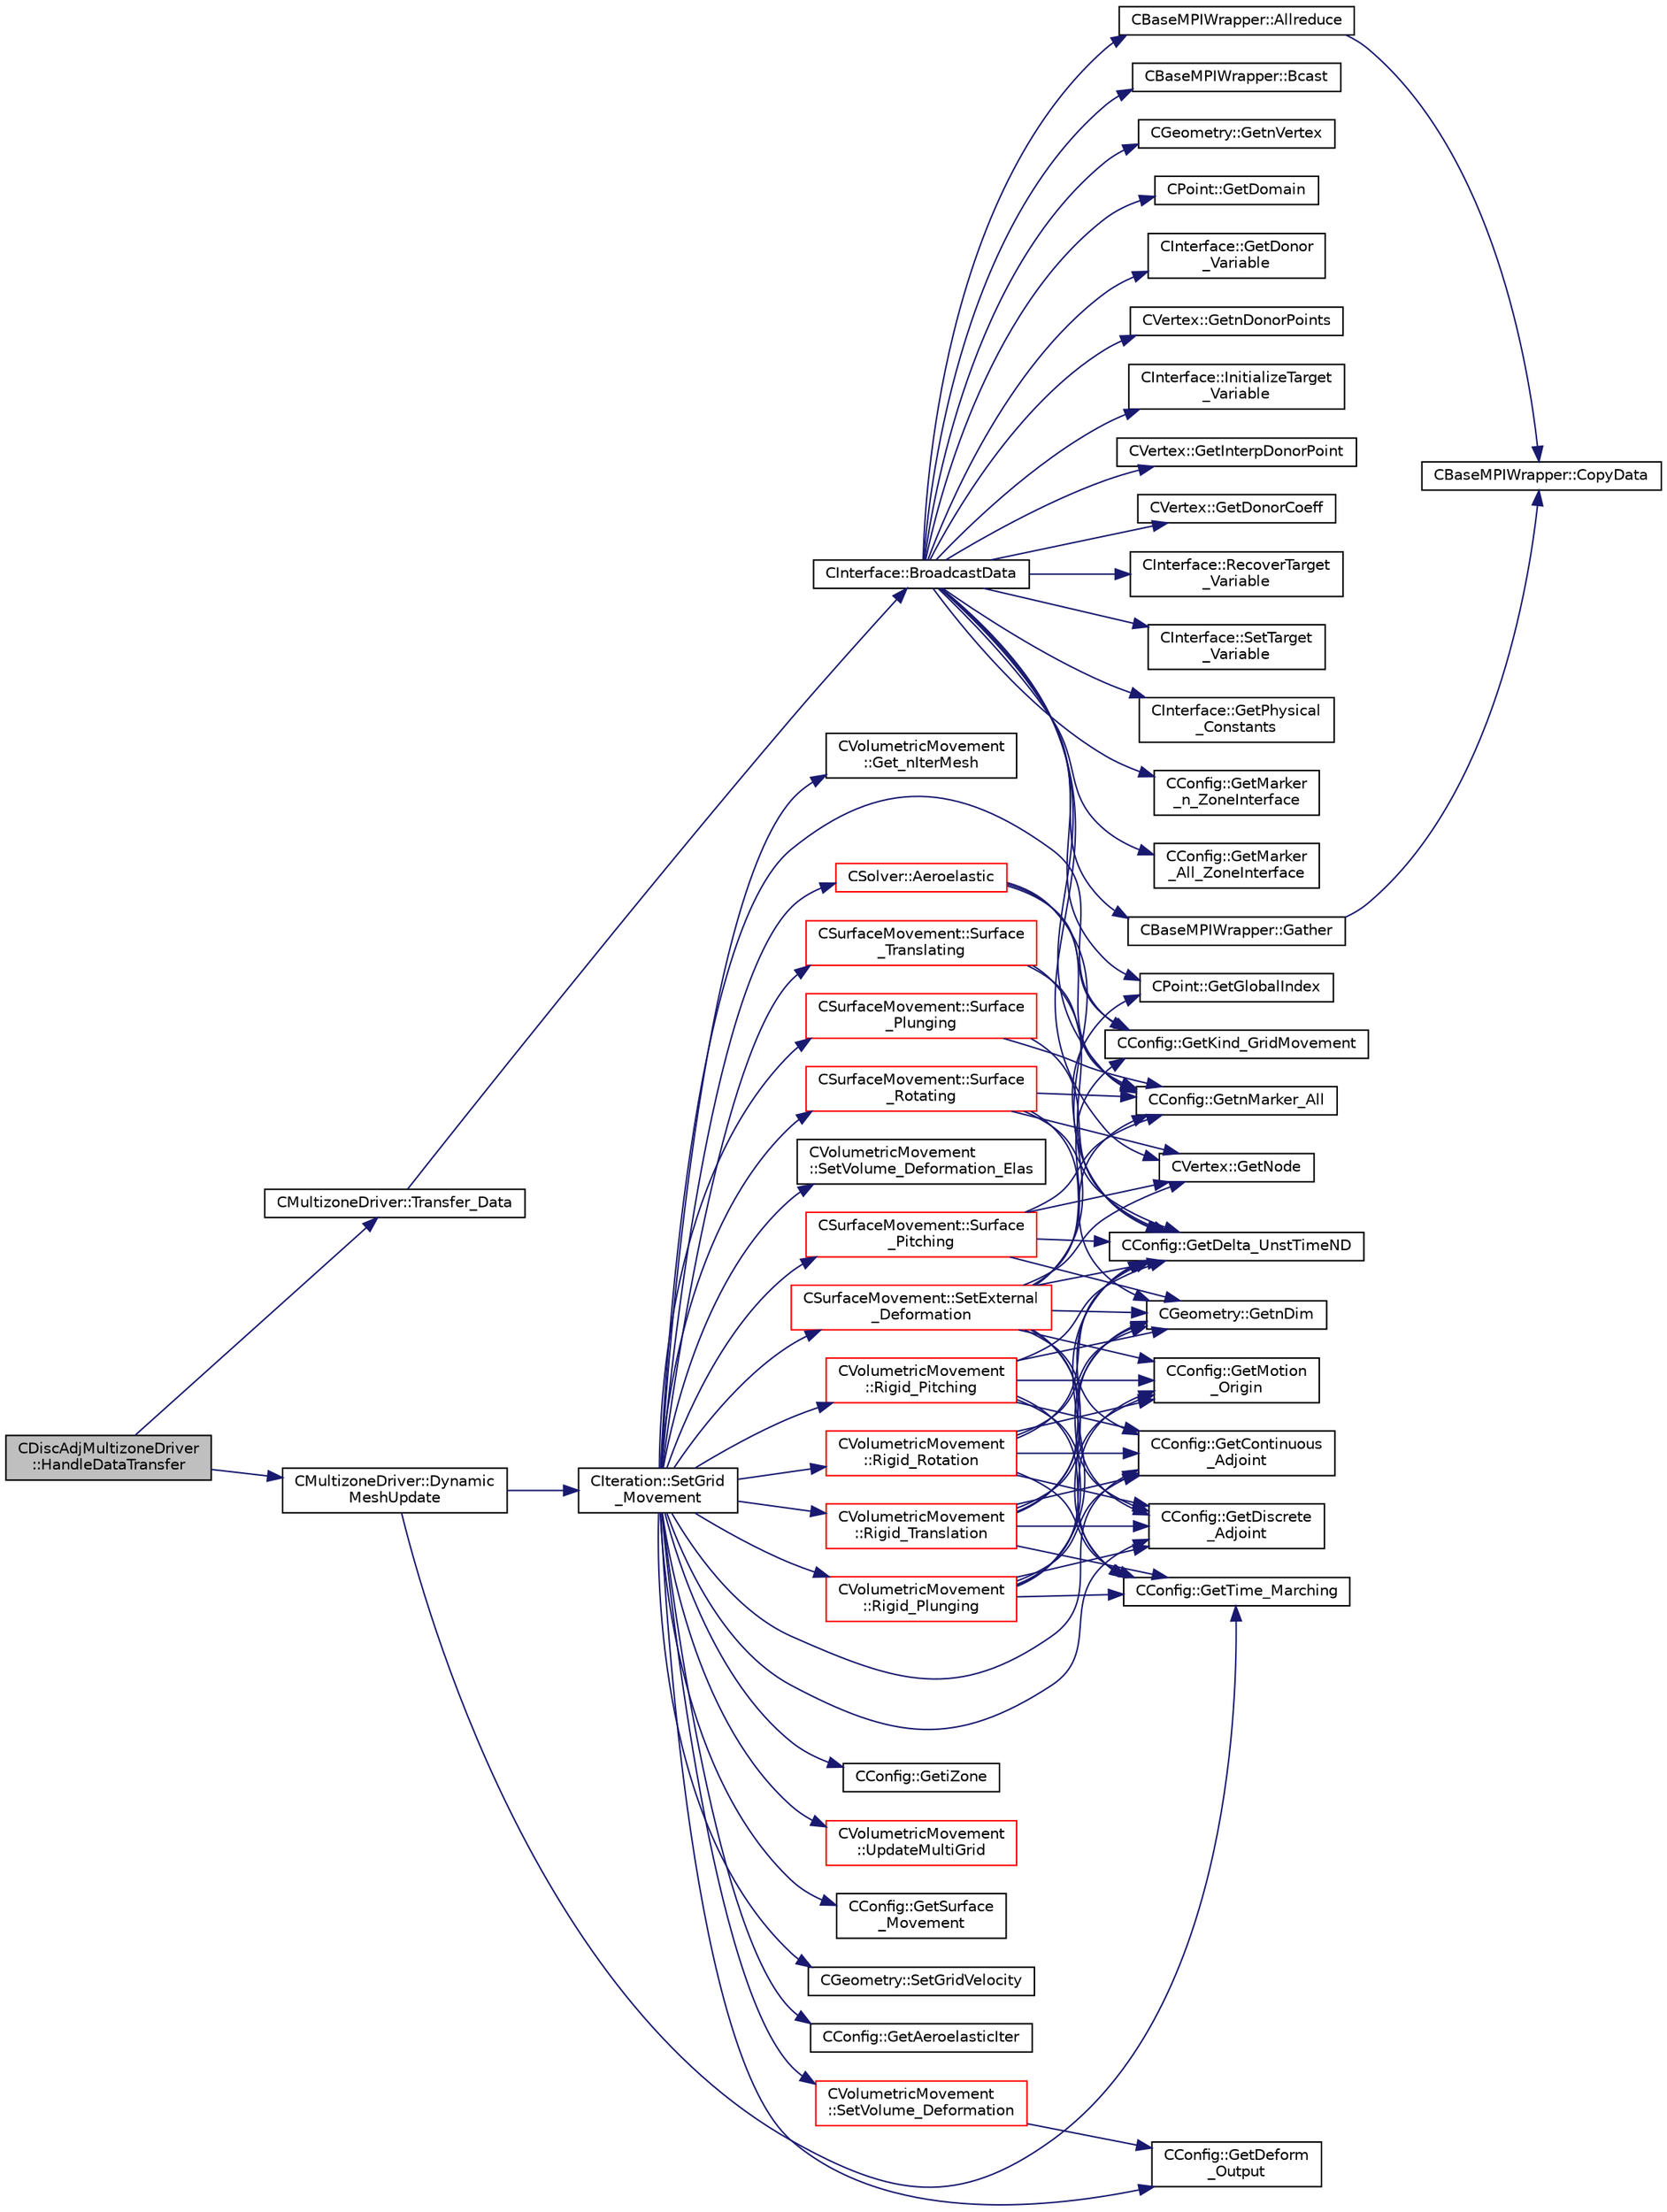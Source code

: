 digraph "CDiscAdjMultizoneDriver::HandleDataTransfer"
{
  edge [fontname="Helvetica",fontsize="10",labelfontname="Helvetica",labelfontsize="10"];
  node [fontname="Helvetica",fontsize="10",shape=record];
  rankdir="LR";
  Node373 [label="CDiscAdjMultizoneDriver\l::HandleDataTransfer",height=0.2,width=0.4,color="black", fillcolor="grey75", style="filled", fontcolor="black"];
  Node373 -> Node374 [color="midnightblue",fontsize="10",style="solid",fontname="Helvetica"];
  Node374 [label="CMultizoneDriver::Transfer_Data",height=0.2,width=0.4,color="black", fillcolor="white", style="filled",URL="$class_c_multizone_driver.html#aa4bdb7a03c7138edb5e7cf17551b9d03",tooltip="Routine to provide all the desired physical transfers between the different zones during one iteratio..."];
  Node374 -> Node375 [color="midnightblue",fontsize="10",style="solid",fontname="Helvetica"];
  Node375 [label="CInterface::BroadcastData",height=0.2,width=0.4,color="black", fillcolor="white", style="filled",URL="$class_c_interface.html#a2e2f60d93a4041c60235926b55d0ba5c",tooltip="Interpolate data and broadcast it into all processors, for nonmatching meshes. "];
  Node375 -> Node376 [color="midnightblue",fontsize="10",style="solid",fontname="Helvetica"];
  Node376 [label="CInterface::GetPhysical\l_Constants",height=0.2,width=0.4,color="black", fillcolor="white", style="filled",URL="$class_c_interface.html#a50bb027c9818cd7dd284fff12be37984",tooltip="A virtual member. "];
  Node375 -> Node377 [color="midnightblue",fontsize="10",style="solid",fontname="Helvetica"];
  Node377 [label="CConfig::GetMarker\l_n_ZoneInterface",height=0.2,width=0.4,color="black", fillcolor="white", style="filled",URL="$class_c_config.html#a87063c04f8713d8fc46dfcedb6adef34",tooltip="Get the number of FSI interface markers val_marker. "];
  Node375 -> Node378 [color="midnightblue",fontsize="10",style="solid",fontname="Helvetica"];
  Node378 [label="CConfig::GetnMarker_All",height=0.2,width=0.4,color="black", fillcolor="white", style="filled",URL="$class_c_config.html#a300c4884edfc0c2acf395036439004f4",tooltip="Get the total number of boundary markers including send/receive domains. "];
  Node375 -> Node379 [color="midnightblue",fontsize="10",style="solid",fontname="Helvetica"];
  Node379 [label="CConfig::GetMarker\l_All_ZoneInterface",height=0.2,width=0.4,color="black", fillcolor="white", style="filled",URL="$class_c_config.html#ad7e1b2f0ee9749cc62c5394ae761ae0e",tooltip="Get the FSI interface information for a marker val_marker. "];
  Node375 -> Node380 [color="midnightblue",fontsize="10",style="solid",fontname="Helvetica"];
  Node380 [label="CBaseMPIWrapper::Gather",height=0.2,width=0.4,color="black", fillcolor="white", style="filled",URL="$class_c_base_m_p_i_wrapper.html#a39e59958c13f7fefc74062ba2ff149f1"];
  Node380 -> Node381 [color="midnightblue",fontsize="10",style="solid",fontname="Helvetica"];
  Node381 [label="CBaseMPIWrapper::CopyData",height=0.2,width=0.4,color="black", fillcolor="white", style="filled",URL="$class_c_base_m_p_i_wrapper.html#a4725cc1dd65b161b483e812a538a5e36"];
  Node375 -> Node382 [color="midnightblue",fontsize="10",style="solid",fontname="Helvetica"];
  Node382 [label="CBaseMPIWrapper::Bcast",height=0.2,width=0.4,color="black", fillcolor="white", style="filled",URL="$class_c_base_m_p_i_wrapper.html#ae816a2f124ea5ae95337418462514df5"];
  Node375 -> Node383 [color="midnightblue",fontsize="10",style="solid",fontname="Helvetica"];
  Node383 [label="CGeometry::GetnVertex",height=0.2,width=0.4,color="black", fillcolor="white", style="filled",URL="$class_c_geometry.html#a55427e474834af1941e13750b17975be",tooltip="Get number of vertices. "];
  Node375 -> Node384 [color="midnightblue",fontsize="10",style="solid",fontname="Helvetica"];
  Node384 [label="CVertex::GetNode",height=0.2,width=0.4,color="black", fillcolor="white", style="filled",URL="$class_c_vertex.html#a95c513bf927464157ed96b6c79779a1f",tooltip="Get the node of the vertex. "];
  Node375 -> Node385 [color="midnightblue",fontsize="10",style="solid",fontname="Helvetica"];
  Node385 [label="CPoint::GetDomain",height=0.2,width=0.4,color="black", fillcolor="white", style="filled",URL="$class_c_point.html#a1d7e22a60d4cfef356af1cba2bab3e55",tooltip="For parallel computation, its indicates if a point must be computed or not. "];
  Node375 -> Node386 [color="midnightblue",fontsize="10",style="solid",fontname="Helvetica"];
  Node386 [label="CBaseMPIWrapper::Allreduce",height=0.2,width=0.4,color="black", fillcolor="white", style="filled",URL="$class_c_base_m_p_i_wrapper.html#a637b6fd917a8ca91ce748ba88e0d66b6"];
  Node386 -> Node381 [color="midnightblue",fontsize="10",style="solid",fontname="Helvetica"];
  Node375 -> Node387 [color="midnightblue",fontsize="10",style="solid",fontname="Helvetica"];
  Node387 [label="CInterface::GetDonor\l_Variable",height=0.2,width=0.4,color="black", fillcolor="white", style="filled",URL="$class_c_interface.html#ada6a42fa4745639309900d7ad709b9b4",tooltip="A virtual member. "];
  Node375 -> Node388 [color="midnightblue",fontsize="10",style="solid",fontname="Helvetica"];
  Node388 [label="CPoint::GetGlobalIndex",height=0.2,width=0.4,color="black", fillcolor="white", style="filled",URL="$class_c_point.html#ab546170a5a03ef210a75fc5531910050",tooltip="Get the global index in a parallel computation. "];
  Node375 -> Node389 [color="midnightblue",fontsize="10",style="solid",fontname="Helvetica"];
  Node389 [label="CVertex::GetnDonorPoints",height=0.2,width=0.4,color="black", fillcolor="white", style="filled",URL="$class_c_vertex.html#a58814b9ff753b7f56e073c07ed0eb9d7",tooltip="Return the value of nDonor_Points. "];
  Node375 -> Node390 [color="midnightblue",fontsize="10",style="solid",fontname="Helvetica"];
  Node390 [label="CInterface::InitializeTarget\l_Variable",height=0.2,width=0.4,color="black", fillcolor="white", style="filled",URL="$class_c_interface.html#a2bc05852139b6a3301ee8530887b223e",tooltip="Initializes the target variable. "];
  Node375 -> Node391 [color="midnightblue",fontsize="10",style="solid",fontname="Helvetica"];
  Node391 [label="CVertex::GetInterpDonorPoint",height=0.2,width=0.4,color="black", fillcolor="white", style="filled",URL="$class_c_vertex.html#abba7777cdf00b9c7e8f30abff5047a7d",tooltip="Get the value of the donor point of a vertex (for interpolation). "];
  Node375 -> Node392 [color="midnightblue",fontsize="10",style="solid",fontname="Helvetica"];
  Node392 [label="CVertex::GetDonorCoeff",height=0.2,width=0.4,color="black", fillcolor="white", style="filled",URL="$class_c_vertex.html#ad34df54a614287bcd78cc2a13e6ff410",tooltip="Get the coefficient value of a donor point. "];
  Node375 -> Node393 [color="midnightblue",fontsize="10",style="solid",fontname="Helvetica"];
  Node393 [label="CInterface::RecoverTarget\l_Variable",height=0.2,width=0.4,color="black", fillcolor="white", style="filled",URL="$class_c_interface.html#a1cc208e7c5a8450ae45b0cc1c25c59cf",tooltip="Recovers the target variable from the buffer of su2doubles that was broadcasted. "];
  Node375 -> Node394 [color="midnightblue",fontsize="10",style="solid",fontname="Helvetica"];
  Node394 [label="CInterface::SetTarget\l_Variable",height=0.2,width=0.4,color="black", fillcolor="white", style="filled",URL="$class_c_interface.html#a6f50a839dadc10ccfa9dad5d199c8fa7",tooltip="A virtual member. "];
  Node373 -> Node395 [color="midnightblue",fontsize="10",style="solid",fontname="Helvetica"];
  Node395 [label="CMultizoneDriver::Dynamic\lMeshUpdate",height=0.2,width=0.4,color="black", fillcolor="white", style="filled",URL="$class_c_multizone_driver.html#ad28a95a48e9750237a5e2b1bf2c4aac9",tooltip="Perform a dynamic mesh deformation, included grid velocity computation and the update of the multigri..."];
  Node395 -> Node396 [color="midnightblue",fontsize="10",style="solid",fontname="Helvetica"];
  Node396 [label="CConfig::GetTime_Marching",height=0.2,width=0.4,color="black", fillcolor="white", style="filled",URL="$class_c_config.html#a864d499ce740184803607801c47abda7",tooltip="Provides information about the time integration, and change the write in the output files information..."];
  Node395 -> Node397 [color="midnightblue",fontsize="10",style="solid",fontname="Helvetica"];
  Node397 [label="CIteration::SetGrid\l_Movement",height=0.2,width=0.4,color="black", fillcolor="white", style="filled",URL="$class_c_iteration.html#a7b36785762f6b0c214569b185b858b6c",tooltip="Updates the positions and grid velocities for dynamic meshes between physical time steps..."];
  Node397 -> Node398 [color="midnightblue",fontsize="10",style="solid",fontname="Helvetica"];
  Node398 [label="CConfig::GetKind_GridMovement",height=0.2,width=0.4,color="black", fillcolor="white", style="filled",URL="$class_c_config.html#ab598508566cb08cb9929934d433ce400",tooltip="Get the type of dynamic mesh motion. Each zone gets a config file. "];
  Node397 -> Node399 [color="midnightblue",fontsize="10",style="solid",fontname="Helvetica"];
  Node399 [label="CConfig::GetContinuous\l_Adjoint",height=0.2,width=0.4,color="black", fillcolor="white", style="filled",URL="$class_c_config.html#a2917fd8eeb6a8bf275a3fc351aac2a5e",tooltip="Determines if problem is adjoint. "];
  Node397 -> Node400 [color="midnightblue",fontsize="10",style="solid",fontname="Helvetica"];
  Node400 [label="CConfig::GetDiscrete\l_Adjoint",height=0.2,width=0.4,color="black", fillcolor="white", style="filled",URL="$class_c_config.html#abe9f117dab934d76e518a9e8e40b142a",tooltip="Get the indicator whether we are solving an discrete adjoint problem. "];
  Node397 -> Node401 [color="midnightblue",fontsize="10",style="solid",fontname="Helvetica"];
  Node401 [label="CConfig::GetDeform\l_Output",height=0.2,width=0.4,color="black", fillcolor="white", style="filled",URL="$class_c_config.html#a957449c22ca4244836b0eb5e02f1fcbf",tooltip="Get information about writing grid deformation residuals to the console. "];
  Node397 -> Node402 [color="midnightblue",fontsize="10",style="solid",fontname="Helvetica"];
  Node402 [label="CConfig::GetiZone",height=0.2,width=0.4,color="black", fillcolor="white", style="filled",URL="$class_c_config.html#ac09e21f44792b38adb3f933a4426b25f",tooltip="Provides the number of varaibles. "];
  Node397 -> Node403 [color="midnightblue",fontsize="10",style="solid",fontname="Helvetica"];
  Node403 [label="CVolumetricMovement\l::Rigid_Translation",height=0.2,width=0.4,color="red", fillcolor="white", style="filled",URL="$class_c_volumetric_movement.html#a00368e3044dd07d74e1fafdc11980644",tooltip="Unsteady translational grid movement using rigid mesh motion. "];
  Node403 -> Node404 [color="midnightblue",fontsize="10",style="solid",fontname="Helvetica"];
  Node404 [label="CGeometry::GetnDim",height=0.2,width=0.4,color="black", fillcolor="white", style="filled",URL="$class_c_geometry.html#a2af01006c0c4f74ba089582f1a3587fe",tooltip="Get number of coordinates. "];
  Node403 -> Node396 [color="midnightblue",fontsize="10",style="solid",fontname="Helvetica"];
  Node403 -> Node399 [color="midnightblue",fontsize="10",style="solid",fontname="Helvetica"];
  Node403 -> Node400 [color="midnightblue",fontsize="10",style="solid",fontname="Helvetica"];
  Node403 -> Node405 [color="midnightblue",fontsize="10",style="solid",fontname="Helvetica"];
  Node405 [label="CConfig::GetDelta_UnstTimeND",height=0.2,width=0.4,color="black", fillcolor="white", style="filled",URL="$class_c_config.html#a417b45d0da107126e803258901f57920",tooltip="If we are prforming an unsteady simulation, there is only one value of the time step for the complete..."];
  Node403 -> Node406 [color="midnightblue",fontsize="10",style="solid",fontname="Helvetica"];
  Node406 [label="CConfig::GetMotion\l_Origin",height=0.2,width=0.4,color="black", fillcolor="white", style="filled",URL="$class_c_config.html#a7847fc19344441837f0e497d48aaca16",tooltip="Get the mesh motion origin. "];
  Node397 -> Node431 [color="midnightblue",fontsize="10",style="solid",fontname="Helvetica"];
  Node431 [label="CVolumetricMovement\l::Rigid_Plunging",height=0.2,width=0.4,color="red", fillcolor="white", style="filled",URL="$class_c_volumetric_movement.html#a886e5096f246aec19af2b98bad3e39b2",tooltip="Unsteady plunging grid movement using rigid mesh motion. "];
  Node431 -> Node404 [color="midnightblue",fontsize="10",style="solid",fontname="Helvetica"];
  Node431 -> Node396 [color="midnightblue",fontsize="10",style="solid",fontname="Helvetica"];
  Node431 -> Node399 [color="midnightblue",fontsize="10",style="solid",fontname="Helvetica"];
  Node431 -> Node400 [color="midnightblue",fontsize="10",style="solid",fontname="Helvetica"];
  Node431 -> Node405 [color="midnightblue",fontsize="10",style="solid",fontname="Helvetica"];
  Node431 -> Node406 [color="midnightblue",fontsize="10",style="solid",fontname="Helvetica"];
  Node397 -> Node437 [color="midnightblue",fontsize="10",style="solid",fontname="Helvetica"];
  Node437 [label="CVolumetricMovement\l::Rigid_Pitching",height=0.2,width=0.4,color="red", fillcolor="white", style="filled",URL="$class_c_volumetric_movement.html#a9806afa50b53c60376844053db15420c",tooltip="Unsteady pitching grid movement using rigid mesh motion. "];
  Node437 -> Node404 [color="midnightblue",fontsize="10",style="solid",fontname="Helvetica"];
  Node437 -> Node396 [color="midnightblue",fontsize="10",style="solid",fontname="Helvetica"];
  Node437 -> Node399 [color="midnightblue",fontsize="10",style="solid",fontname="Helvetica"];
  Node437 -> Node400 [color="midnightblue",fontsize="10",style="solid",fontname="Helvetica"];
  Node437 -> Node405 [color="midnightblue",fontsize="10",style="solid",fontname="Helvetica"];
  Node437 -> Node406 [color="midnightblue",fontsize="10",style="solid",fontname="Helvetica"];
  Node397 -> Node441 [color="midnightblue",fontsize="10",style="solid",fontname="Helvetica"];
  Node441 [label="CVolumetricMovement\l::Rigid_Rotation",height=0.2,width=0.4,color="red", fillcolor="white", style="filled",URL="$class_c_volumetric_movement.html#a316597f05a787ca1b683aba66214110b",tooltip="Unsteady grid movement using rigid mesh rotation. "];
  Node441 -> Node396 [color="midnightblue",fontsize="10",style="solid",fontname="Helvetica"];
  Node441 -> Node399 [color="midnightblue",fontsize="10",style="solid",fontname="Helvetica"];
  Node441 -> Node400 [color="midnightblue",fontsize="10",style="solid",fontname="Helvetica"];
  Node441 -> Node404 [color="midnightblue",fontsize="10",style="solid",fontname="Helvetica"];
  Node441 -> Node405 [color="midnightblue",fontsize="10",style="solid",fontname="Helvetica"];
  Node441 -> Node406 [color="midnightblue",fontsize="10",style="solid",fontname="Helvetica"];
  Node397 -> Node443 [color="midnightblue",fontsize="10",style="solid",fontname="Helvetica"];
  Node443 [label="CVolumetricMovement\l::UpdateMultiGrid",height=0.2,width=0.4,color="red", fillcolor="white", style="filled",URL="$class_c_volumetric_movement.html#a1cb59d54bb326eb7c09729cfac0c398a",tooltip="Update the coarse multigrid levels after the grid movement. "];
  Node397 -> Node447 [color="midnightblue",fontsize="10",style="solid",fontname="Helvetica"];
  Node447 [label="CConfig::GetSurface\l_Movement",height=0.2,width=0.4,color="black", fillcolor="white", style="filled",URL="$class_c_config.html#a67dbc09d0ad95072023d7f356333d6c8",tooltip="Get information about deforming markers. "];
  Node397 -> Node448 [color="midnightblue",fontsize="10",style="solid",fontname="Helvetica"];
  Node448 [label="CSurfaceMovement::Surface\l_Translating",height=0.2,width=0.4,color="red", fillcolor="white", style="filled",URL="$class_c_surface_movement.html#aaa5e3a14a55a7d1fe4c00b8cd195497f",tooltip="Computes the displacement of a translating surface for a dynamic mesh simulation. ..."];
  Node448 -> Node405 [color="midnightblue",fontsize="10",style="solid",fontname="Helvetica"];
  Node448 -> Node378 [color="midnightblue",fontsize="10",style="solid",fontname="Helvetica"];
  Node397 -> Node459 [color="midnightblue",fontsize="10",style="solid",fontname="Helvetica"];
  Node459 [label="CVolumetricMovement\l::SetVolume_Deformation",height=0.2,width=0.4,color="red", fillcolor="white", style="filled",URL="$class_c_volumetric_movement.html#a9120967db0448fb16cb3ddf14ce6b533",tooltip="Grid deformation using the spring analogy method. "];
  Node459 -> Node401 [color="midnightblue",fontsize="10",style="solid",fontname="Helvetica"];
  Node397 -> Node541 [color="midnightblue",fontsize="10",style="solid",fontname="Helvetica"];
  Node541 [label="CSurfaceMovement::Surface\l_Plunging",height=0.2,width=0.4,color="red", fillcolor="white", style="filled",URL="$class_c_surface_movement.html#a46b4020fed71fc432c22eef4c1a3a9bb",tooltip="Computes the displacement of a plunging surface for a dynamic mesh simulation. "];
  Node541 -> Node405 [color="midnightblue",fontsize="10",style="solid",fontname="Helvetica"];
  Node541 -> Node378 [color="midnightblue",fontsize="10",style="solid",fontname="Helvetica"];
  Node397 -> Node544 [color="midnightblue",fontsize="10",style="solid",fontname="Helvetica"];
  Node544 [label="CSurfaceMovement::Surface\l_Pitching",height=0.2,width=0.4,color="red", fillcolor="white", style="filled",URL="$class_c_surface_movement.html#adc08e64ff18721a8f95486d6e7f11229",tooltip="Computes the displacement of a pitching surface for a dynamic mesh simulation. "];
  Node544 -> Node404 [color="midnightblue",fontsize="10",style="solid",fontname="Helvetica"];
  Node544 -> Node405 [color="midnightblue",fontsize="10",style="solid",fontname="Helvetica"];
  Node544 -> Node378 [color="midnightblue",fontsize="10",style="solid",fontname="Helvetica"];
  Node544 -> Node384 [color="midnightblue",fontsize="10",style="solid",fontname="Helvetica"];
  Node397 -> Node548 [color="midnightblue",fontsize="10",style="solid",fontname="Helvetica"];
  Node548 [label="CSurfaceMovement::Surface\l_Rotating",height=0.2,width=0.4,color="red", fillcolor="white", style="filled",URL="$class_c_surface_movement.html#afe7ab1e988862c31e5ab53ef51b63149",tooltip="Computes the displacement of a rotating surface for a dynamic mesh simulation. "];
  Node548 -> Node404 [color="midnightblue",fontsize="10",style="solid",fontname="Helvetica"];
  Node548 -> Node405 [color="midnightblue",fontsize="10",style="solid",fontname="Helvetica"];
  Node548 -> Node378 [color="midnightblue",fontsize="10",style="solid",fontname="Helvetica"];
  Node548 -> Node384 [color="midnightblue",fontsize="10",style="solid",fontname="Helvetica"];
  Node397 -> Node550 [color="midnightblue",fontsize="10",style="solid",fontname="Helvetica"];
  Node550 [label="CGeometry::SetGridVelocity",height=0.2,width=0.4,color="black", fillcolor="white", style="filled",URL="$class_c_geometry.html#a56faea51207448fbf1cf56079d220ff4",tooltip="A virtual member. "];
  Node397 -> Node551 [color="midnightblue",fontsize="10",style="solid",fontname="Helvetica"];
  Node551 [label="CConfig::GetAeroelasticIter",height=0.2,width=0.4,color="black", fillcolor="white", style="filled",URL="$class_c_config.html#aec6ffdaa9a684d4beb9bd895355b2c6d",tooltip="Aeroelastic solve every x inner iteration. "];
  Node397 -> Node552 [color="midnightblue",fontsize="10",style="solid",fontname="Helvetica"];
  Node552 [label="CSolver::Aeroelastic",height=0.2,width=0.4,color="red", fillcolor="white", style="filled",URL="$class_c_solver.html#af130046f03f282501efef2c117af6ced",tooltip="Prepares and solves the aeroelastic equations. "];
  Node552 -> Node378 [color="midnightblue",fontsize="10",style="solid",fontname="Helvetica"];
  Node552 -> Node398 [color="midnightblue",fontsize="10",style="solid",fontname="Helvetica"];
  Node552 -> Node405 [color="midnightblue",fontsize="10",style="solid",fontname="Helvetica"];
  Node397 -> Node576 [color="midnightblue",fontsize="10",style="solid",fontname="Helvetica"];
  Node576 [label="CVolumetricMovement\l::Get_nIterMesh",height=0.2,width=0.4,color="black", fillcolor="white", style="filled",URL="$class_c_volumetric_movement.html#af113238d1042f8eba7ef7cb93d3edc98",tooltip="Retrieve the number of iterations when moving the mesh. "];
  Node397 -> Node577 [color="midnightblue",fontsize="10",style="solid",fontname="Helvetica"];
  Node577 [label="CVolumetricMovement\l::SetVolume_Deformation_Elas",height=0.2,width=0.4,color="black", fillcolor="white", style="filled",URL="$class_c_volumetric_movement.html#afebb1eb3eebefd2399587e5d11b7bea3",tooltip="Grid deformation using the spring analogy method. "];
  Node397 -> Node578 [color="midnightblue",fontsize="10",style="solid",fontname="Helvetica"];
  Node578 [label="CSurfaceMovement::SetExternal\l_Deformation",height=0.2,width=0.4,color="red", fillcolor="white", style="filled",URL="$class_c_surface_movement.html#a575ff545fe6de6e84fb8fed8e1615edb",tooltip="Set any surface deformationsbased on an input file. "];
  Node578 -> Node396 [color="midnightblue",fontsize="10",style="solid",fontname="Helvetica"];
  Node578 -> Node399 [color="midnightblue",fontsize="10",style="solid",fontname="Helvetica"];
  Node578 -> Node400 [color="midnightblue",fontsize="10",style="solid",fontname="Helvetica"];
  Node578 -> Node404 [color="midnightblue",fontsize="10",style="solid",fontname="Helvetica"];
  Node578 -> Node378 [color="midnightblue",fontsize="10",style="solid",fontname="Helvetica"];
  Node578 -> Node384 [color="midnightblue",fontsize="10",style="solid",fontname="Helvetica"];
  Node578 -> Node388 [color="midnightblue",fontsize="10",style="solid",fontname="Helvetica"];
  Node578 -> Node398 [color="midnightblue",fontsize="10",style="solid",fontname="Helvetica"];
  Node578 -> Node406 [color="midnightblue",fontsize="10",style="solid",fontname="Helvetica"];
  Node578 -> Node405 [color="midnightblue",fontsize="10",style="solid",fontname="Helvetica"];
}
